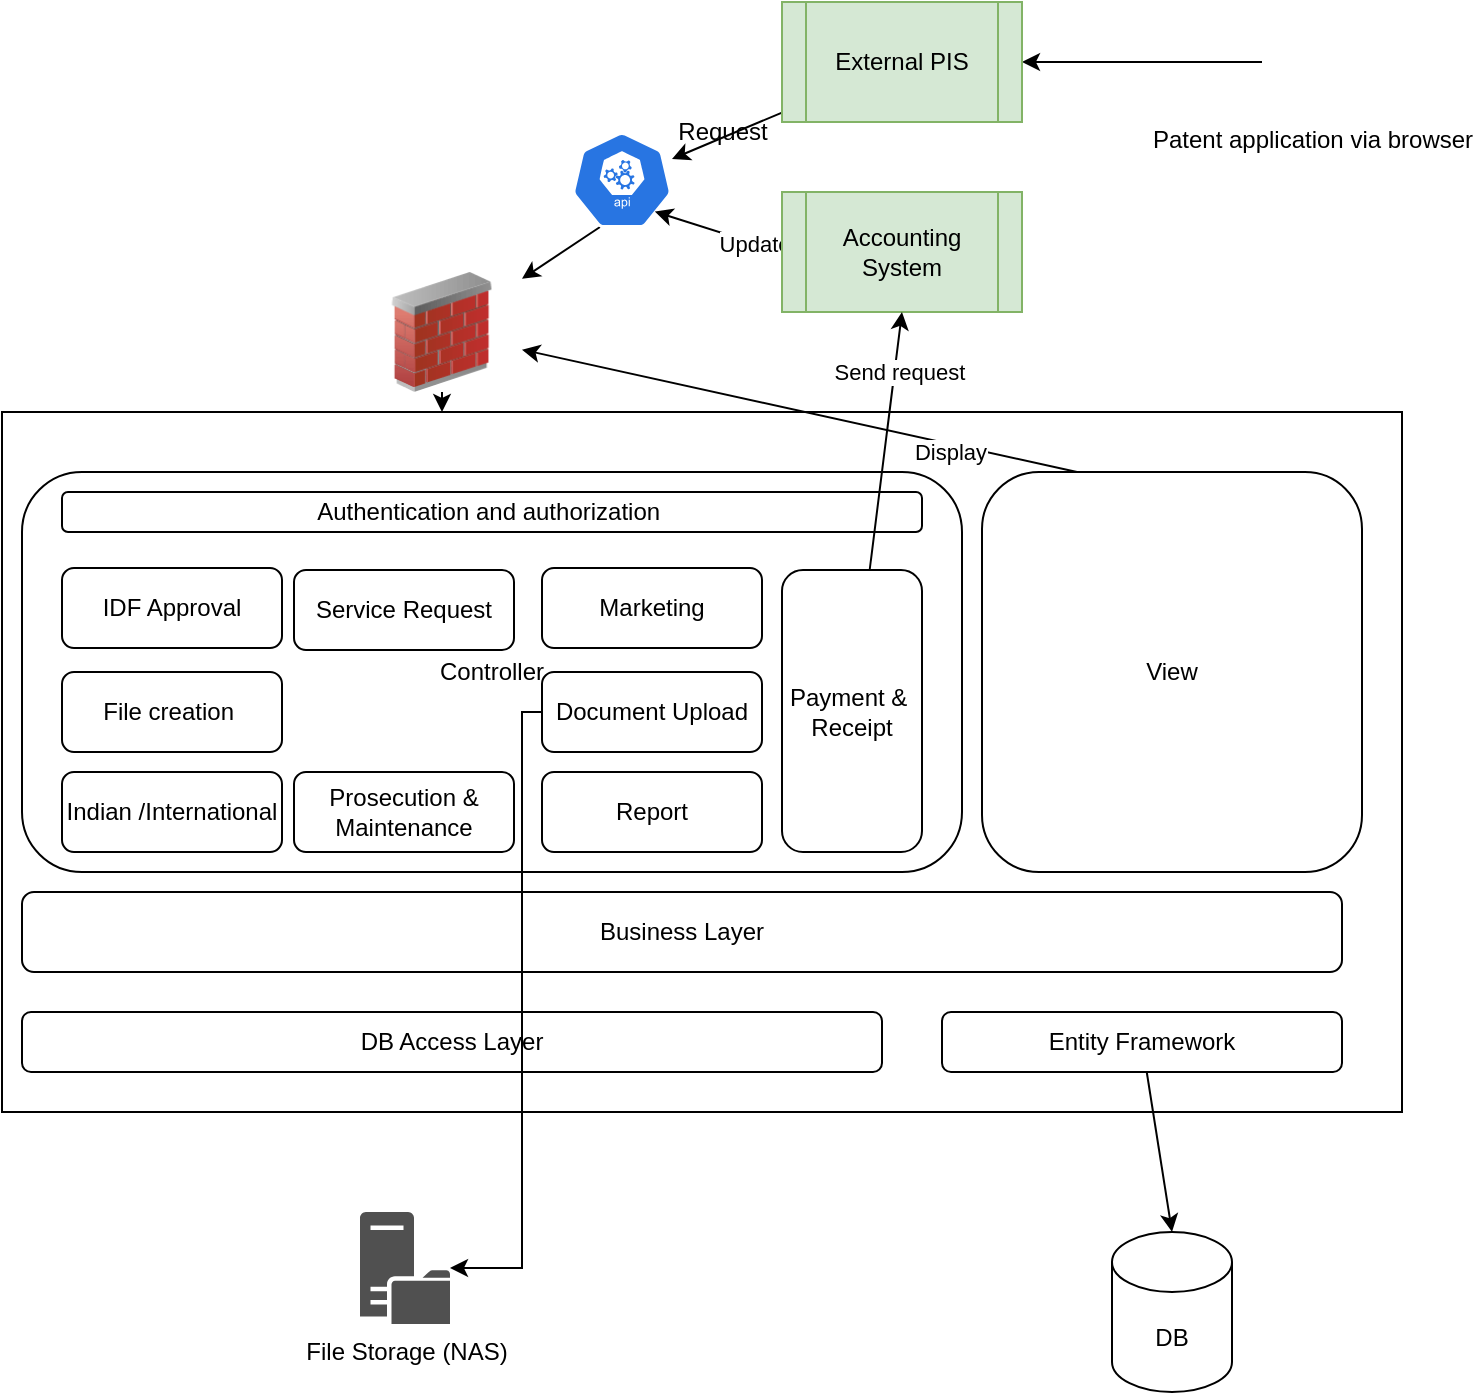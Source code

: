 <mxfile version="13.7.5" type="github">
  <diagram id="cPPuk2STMzkrAS2KCKt9" name="Page-1">
    <mxGraphModel dx="1038" dy="531" grid="1" gridSize="10" guides="1" tooltips="1" connect="1" arrows="1" fold="1" page="1" pageScale="1" pageWidth="850" pageHeight="1100" math="0" shadow="0">
      <root>
        <mxCell id="0" />
        <mxCell id="1" parent="0" />
        <mxCell id="ahGDCeKN8Fh46faBmXRb-23" style="edgeStyle=orthogonalEdgeStyle;rounded=0;orthogonalLoop=1;jettySize=auto;html=1;entryX=1;entryY=0.5;entryDx=0;entryDy=0;" edge="1" parent="1" source="ahGDCeKN8Fh46faBmXRb-1" target="ahGDCeKN8Fh46faBmXRb-22">
          <mxGeometry relative="1" as="geometry" />
        </mxCell>
        <mxCell id="ahGDCeKN8Fh46faBmXRb-1" value="Patent application via browser" style="shape=image;html=1;verticalAlign=top;verticalLabelPosition=bottom;labelBackgroundColor=#ffffff;imageAspect=0;aspect=fixed;image=https://cdn0.iconfinder.com/data/icons/flat-round-system/512/internet_explorer-128.png" vertex="1" parent="1">
          <mxGeometry x="720" y="20" width="50" height="50" as="geometry" />
        </mxCell>
        <mxCell id="ahGDCeKN8Fh46faBmXRb-34" style="edgeStyle=none;rounded=0;orthogonalLoop=1;jettySize=auto;html=1;exitX=0.5;exitY=1;exitDx=0;exitDy=0;" edge="1" parent="1" source="ahGDCeKN8Fh46faBmXRb-4">
          <mxGeometry relative="1" as="geometry">
            <mxPoint x="310" y="220" as="targetPoint" />
          </mxGeometry>
        </mxCell>
        <mxCell id="ahGDCeKN8Fh46faBmXRb-4" value="" style="image;html=1;image=img/lib/clip_art/networking/Firewall_02_128x128.png" vertex="1" parent="1">
          <mxGeometry x="270" y="150" width="80" height="60" as="geometry" />
        </mxCell>
        <mxCell id="ahGDCeKN8Fh46faBmXRb-5" value="" style="rounded=0;whiteSpace=wrap;html=1;" vertex="1" parent="1">
          <mxGeometry x="90" y="220" width="700" height="350" as="geometry" />
        </mxCell>
        <mxCell id="ahGDCeKN8Fh46faBmXRb-45" style="edgeStyle=none;rounded=0;orthogonalLoop=1;jettySize=auto;html=1;exitX=0.25;exitY=0;exitDx=0;exitDy=0;" edge="1" parent="1" source="ahGDCeKN8Fh46faBmXRb-6" target="ahGDCeKN8Fh46faBmXRb-4">
          <mxGeometry relative="1" as="geometry" />
        </mxCell>
        <mxCell id="ahGDCeKN8Fh46faBmXRb-47" value="Display" style="edgeLabel;html=1;align=center;verticalAlign=middle;resizable=0;points=[];" vertex="1" connectable="0" parent="ahGDCeKN8Fh46faBmXRb-45">
          <mxGeometry x="-0.553" y="3" relative="1" as="geometry">
            <mxPoint x="-1" as="offset" />
          </mxGeometry>
        </mxCell>
        <mxCell id="ahGDCeKN8Fh46faBmXRb-6" value="View" style="rounded=1;whiteSpace=wrap;html=1;" vertex="1" parent="1">
          <mxGeometry x="580" y="250" width="190" height="200" as="geometry" />
        </mxCell>
        <mxCell id="ahGDCeKN8Fh46faBmXRb-7" value="Controller" style="rounded=1;whiteSpace=wrap;html=1;" vertex="1" parent="1">
          <mxGeometry x="100" y="250" width="470" height="200" as="geometry" />
        </mxCell>
        <mxCell id="ahGDCeKN8Fh46faBmXRb-8" value="Business Layer" style="rounded=1;whiteSpace=wrap;html=1;" vertex="1" parent="1">
          <mxGeometry x="100" y="460" width="660" height="40" as="geometry" />
        </mxCell>
        <mxCell id="ahGDCeKN8Fh46faBmXRb-9" value="DB Access Layer" style="rounded=1;whiteSpace=wrap;html=1;" vertex="1" parent="1">
          <mxGeometry x="100" y="520" width="430" height="30" as="geometry" />
        </mxCell>
        <mxCell id="ahGDCeKN8Fh46faBmXRb-44" style="edgeStyle=none;rounded=0;orthogonalLoop=1;jettySize=auto;html=1;entryX=0.5;entryY=0;entryDx=0;entryDy=0;entryPerimeter=0;" edge="1" parent="1" source="ahGDCeKN8Fh46faBmXRb-10" target="ahGDCeKN8Fh46faBmXRb-43">
          <mxGeometry relative="1" as="geometry" />
        </mxCell>
        <mxCell id="ahGDCeKN8Fh46faBmXRb-10" value="Entity Framework" style="rounded=1;whiteSpace=wrap;html=1;" vertex="1" parent="1">
          <mxGeometry x="560" y="520" width="200" height="30" as="geometry" />
        </mxCell>
        <mxCell id="ahGDCeKN8Fh46faBmXRb-11" value="Authentication and authorization&amp;nbsp;" style="rounded=1;whiteSpace=wrap;html=1;" vertex="1" parent="1">
          <mxGeometry x="120" y="260" width="430" height="20" as="geometry" />
        </mxCell>
        <mxCell id="ahGDCeKN8Fh46faBmXRb-12" value="IDF Approval" style="rounded=1;whiteSpace=wrap;html=1;" vertex="1" parent="1">
          <mxGeometry x="120" y="298" width="110" height="40" as="geometry" />
        </mxCell>
        <mxCell id="ahGDCeKN8Fh46faBmXRb-13" value="File creation&amp;nbsp;" style="rounded=1;whiteSpace=wrap;html=1;" vertex="1" parent="1">
          <mxGeometry x="120" y="350" width="110" height="40" as="geometry" />
        </mxCell>
        <mxCell id="ahGDCeKN8Fh46faBmXRb-14" value="Indian /International" style="rounded=1;whiteSpace=wrap;html=1;" vertex="1" parent="1">
          <mxGeometry x="120" y="400" width="110" height="40" as="geometry" />
        </mxCell>
        <mxCell id="ahGDCeKN8Fh46faBmXRb-15" value="Service Request" style="rounded=1;whiteSpace=wrap;html=1;" vertex="1" parent="1">
          <mxGeometry x="236" y="299" width="110" height="40" as="geometry" />
        </mxCell>
        <mxCell id="ahGDCeKN8Fh46faBmXRb-16" value="Prosecution &amp;amp; Maintenance" style="rounded=1;whiteSpace=wrap;html=1;" vertex="1" parent="1">
          <mxGeometry x="236" y="400" width="110" height="40" as="geometry" />
        </mxCell>
        <mxCell id="ahGDCeKN8Fh46faBmXRb-17" value="Marketing" style="rounded=1;whiteSpace=wrap;html=1;" vertex="1" parent="1">
          <mxGeometry x="360" y="298" width="110" height="40" as="geometry" />
        </mxCell>
        <mxCell id="ahGDCeKN8Fh46faBmXRb-49" style="edgeStyle=orthogonalEdgeStyle;rounded=0;orthogonalLoop=1;jettySize=auto;html=1;" edge="1" parent="1" source="ahGDCeKN8Fh46faBmXRb-18" target="ahGDCeKN8Fh46faBmXRb-48">
          <mxGeometry relative="1" as="geometry">
            <Array as="points">
              <mxPoint x="350" y="370" />
              <mxPoint x="350" y="648" />
            </Array>
          </mxGeometry>
        </mxCell>
        <mxCell id="ahGDCeKN8Fh46faBmXRb-18" value="Document Upload" style="rounded=1;whiteSpace=wrap;html=1;" vertex="1" parent="1">
          <mxGeometry x="360" y="350" width="110" height="40" as="geometry" />
        </mxCell>
        <mxCell id="ahGDCeKN8Fh46faBmXRb-19" value="Report" style="rounded=1;whiteSpace=wrap;html=1;" vertex="1" parent="1">
          <mxGeometry x="360" y="400" width="110" height="40" as="geometry" />
        </mxCell>
        <mxCell id="ahGDCeKN8Fh46faBmXRb-31" style="edgeStyle=none;rounded=0;orthogonalLoop=1;jettySize=auto;html=1;" edge="1" parent="1" source="ahGDCeKN8Fh46faBmXRb-22" target="ahGDCeKN8Fh46faBmXRb-24">
          <mxGeometry relative="1" as="geometry" />
        </mxCell>
        <mxCell id="ahGDCeKN8Fh46faBmXRb-22" value="External PIS" style="shape=process;whiteSpace=wrap;html=1;backgroundOutline=1;fillColor=#d5e8d4;strokeColor=#82b366;" vertex="1" parent="1">
          <mxGeometry x="480" y="15" width="120" height="60" as="geometry" />
        </mxCell>
        <mxCell id="ahGDCeKN8Fh46faBmXRb-32" style="edgeStyle=none;rounded=0;orthogonalLoop=1;jettySize=auto;html=1;exitX=0.28;exitY=0.99;exitDx=0;exitDy=0;exitPerimeter=0;" edge="1" parent="1" source="ahGDCeKN8Fh46faBmXRb-24" target="ahGDCeKN8Fh46faBmXRb-4">
          <mxGeometry relative="1" as="geometry" />
        </mxCell>
        <mxCell id="ahGDCeKN8Fh46faBmXRb-24" value="" style="html=1;dashed=0;whitespace=wrap;fillColor=#2875E2;strokeColor=#ffffff;points=[[0.005,0.63,0],[0.1,0.2,0],[0.9,0.2,0],[0.5,0,0],[0.995,0.63,0],[0.72,0.99,0],[0.5,1,0],[0.28,0.99,0]];shape=mxgraph.kubernetes.icon;prIcon=api" vertex="1" parent="1">
          <mxGeometry x="375" y="80" width="50" height="48" as="geometry" />
        </mxCell>
        <mxCell id="ahGDCeKN8Fh46faBmXRb-37" style="edgeStyle=none;rounded=0;orthogonalLoop=1;jettySize=auto;html=1;exitX=0;exitY=0.5;exitDx=0;exitDy=0;entryX=0.828;entryY=0.829;entryDx=0;entryDy=0;entryPerimeter=0;" edge="1" parent="1" source="ahGDCeKN8Fh46faBmXRb-35" target="ahGDCeKN8Fh46faBmXRb-24">
          <mxGeometry relative="1" as="geometry" />
        </mxCell>
        <mxCell id="ahGDCeKN8Fh46faBmXRb-41" value="Update" style="edgeLabel;html=1;align=center;verticalAlign=middle;resizable=0;points=[];" vertex="1" connectable="0" parent="ahGDCeKN8Fh46faBmXRb-37">
          <mxGeometry x="-0.554" relative="1" as="geometry">
            <mxPoint as="offset" />
          </mxGeometry>
        </mxCell>
        <mxCell id="ahGDCeKN8Fh46faBmXRb-35" value="Accounting System" style="shape=process;whiteSpace=wrap;html=1;backgroundOutline=1;fillColor=#d5e8d4;strokeColor=#82b366;" vertex="1" parent="1">
          <mxGeometry x="480" y="110" width="120" height="60" as="geometry" />
        </mxCell>
        <mxCell id="ahGDCeKN8Fh46faBmXRb-39" style="edgeStyle=none;rounded=0;orthogonalLoop=1;jettySize=auto;html=1;entryX=0.5;entryY=1;entryDx=0;entryDy=0;" edge="1" parent="1" source="ahGDCeKN8Fh46faBmXRb-38" target="ahGDCeKN8Fh46faBmXRb-35">
          <mxGeometry relative="1" as="geometry" />
        </mxCell>
        <mxCell id="ahGDCeKN8Fh46faBmXRb-40" value="Send request&amp;nbsp;" style="edgeLabel;html=1;align=center;verticalAlign=middle;resizable=0;points=[];" vertex="1" connectable="0" parent="ahGDCeKN8Fh46faBmXRb-39">
          <mxGeometry x="0.309" relative="1" as="geometry">
            <mxPoint x="5.6" y="-14.66" as="offset" />
          </mxGeometry>
        </mxCell>
        <mxCell id="ahGDCeKN8Fh46faBmXRb-38" value="Payment &amp;amp;&amp;nbsp;&lt;br&gt;Receipt" style="rounded=1;whiteSpace=wrap;html=1;" vertex="1" parent="1">
          <mxGeometry x="480" y="299" width="70" height="141" as="geometry" />
        </mxCell>
        <mxCell id="ahGDCeKN8Fh46faBmXRb-42" value="Request" style="text;html=1;align=center;verticalAlign=middle;resizable=0;points=[];autosize=1;" vertex="1" parent="1">
          <mxGeometry x="420" y="70" width="60" height="20" as="geometry" />
        </mxCell>
        <mxCell id="ahGDCeKN8Fh46faBmXRb-43" value="DB" style="shape=cylinder3;whiteSpace=wrap;html=1;boundedLbl=1;backgroundOutline=1;size=15;" vertex="1" parent="1">
          <mxGeometry x="645" y="630" width="60" height="80" as="geometry" />
        </mxCell>
        <mxCell id="ahGDCeKN8Fh46faBmXRb-48" value="File Storage (NAS)" style="pointerEvents=1;shadow=0;dashed=0;html=1;strokeColor=none;fillColor=#505050;labelPosition=center;verticalLabelPosition=bottom;verticalAlign=top;outlineConnect=0;align=center;shape=mxgraph.office.servers.file_server;" vertex="1" parent="1">
          <mxGeometry x="269" y="620" width="45" height="56" as="geometry" />
        </mxCell>
      </root>
    </mxGraphModel>
  </diagram>
</mxfile>
